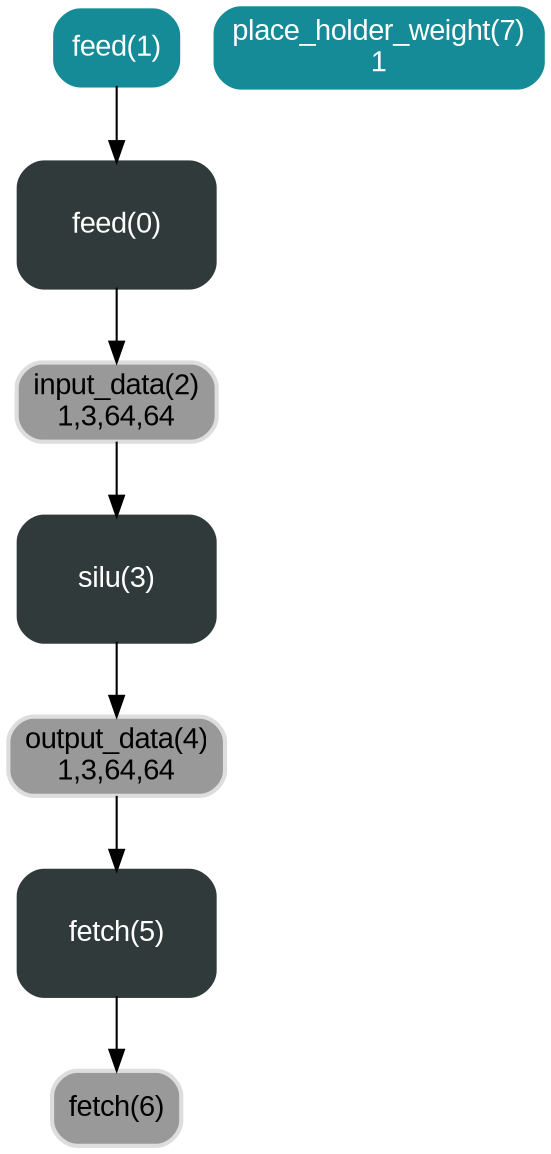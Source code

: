 digraph G {
   node_11239[label="output_data(4)
1,3,64,64" shape="box" style="rounded,filled,bold" fontname="Arial" fillcolor="#999999" color="#dddddd"]
   node_11238[label="input_data(2)
1,3,64,64" shape="box" style="rounded,filled,bold" fontname="Arial" fillcolor="#999999" color="#dddddd"]
   node_11233[label="fetch(5)" style="rounded,filled,bold" shape="box" color="#303A3A" fontcolor="#ffffff" width="1.3" height="0.84" fontname="Arial"]
   node_11236[label="feed(0)" style="rounded,filled,bold" shape="box" color="#303A3A" fontcolor="#ffffff" width="1.3" height="0.84" fontname="Arial"]
   node_11232[label="fetch(6)" shape="box" style="rounded,filled,bold" fontname="Arial" fillcolor="#999999" color="#dddddd"]
   node_11237[label="silu(3)" style="rounded,filled,bold" shape="box" color="#303A3A" fontcolor="#ffffff" width="1.3" height="0.84" fontname="Arial"]
   node_11234[label="place_holder_weight(7)
1" shape="box" style="rounded,filled,bold" fontname="Arial" color="#148b97" fontcolor="#ffffff"]
   node_11235[label="feed(1)" shape="box" style="rounded,filled,bold" fontname="Arial" color="#148b97" fontcolor="#ffffff"]
   node_11233->node_11232
   node_11235->node_11236
   node_11236->node_11238
   node_11237->node_11239
   node_11238->node_11237
   node_11239->node_11233
} // end G